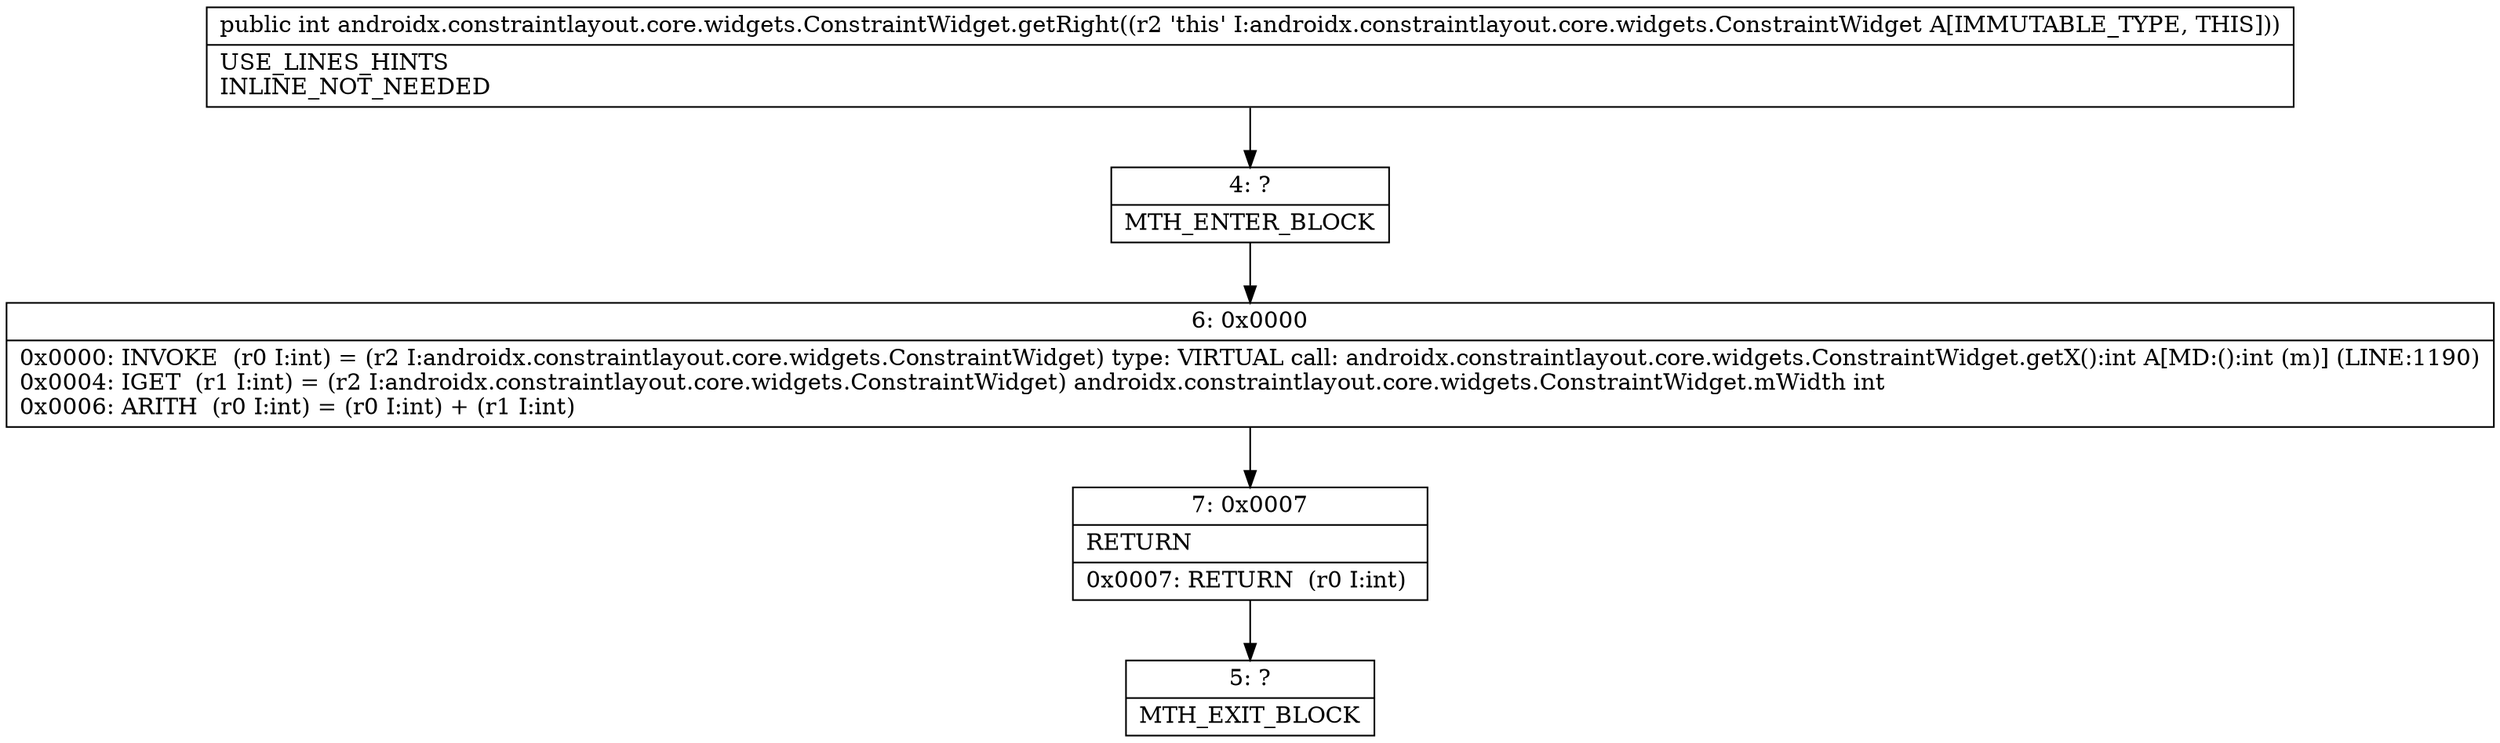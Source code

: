 digraph "CFG forandroidx.constraintlayout.core.widgets.ConstraintWidget.getRight()I" {
Node_4 [shape=record,label="{4\:\ ?|MTH_ENTER_BLOCK\l}"];
Node_6 [shape=record,label="{6\:\ 0x0000|0x0000: INVOKE  (r0 I:int) = (r2 I:androidx.constraintlayout.core.widgets.ConstraintWidget) type: VIRTUAL call: androidx.constraintlayout.core.widgets.ConstraintWidget.getX():int A[MD:():int (m)] (LINE:1190)\l0x0004: IGET  (r1 I:int) = (r2 I:androidx.constraintlayout.core.widgets.ConstraintWidget) androidx.constraintlayout.core.widgets.ConstraintWidget.mWidth int \l0x0006: ARITH  (r0 I:int) = (r0 I:int) + (r1 I:int) \l}"];
Node_7 [shape=record,label="{7\:\ 0x0007|RETURN\l|0x0007: RETURN  (r0 I:int) \l}"];
Node_5 [shape=record,label="{5\:\ ?|MTH_EXIT_BLOCK\l}"];
MethodNode[shape=record,label="{public int androidx.constraintlayout.core.widgets.ConstraintWidget.getRight((r2 'this' I:androidx.constraintlayout.core.widgets.ConstraintWidget A[IMMUTABLE_TYPE, THIS]))  | USE_LINES_HINTS\lINLINE_NOT_NEEDED\l}"];
MethodNode -> Node_4;Node_4 -> Node_6;
Node_6 -> Node_7;
Node_7 -> Node_5;
}

